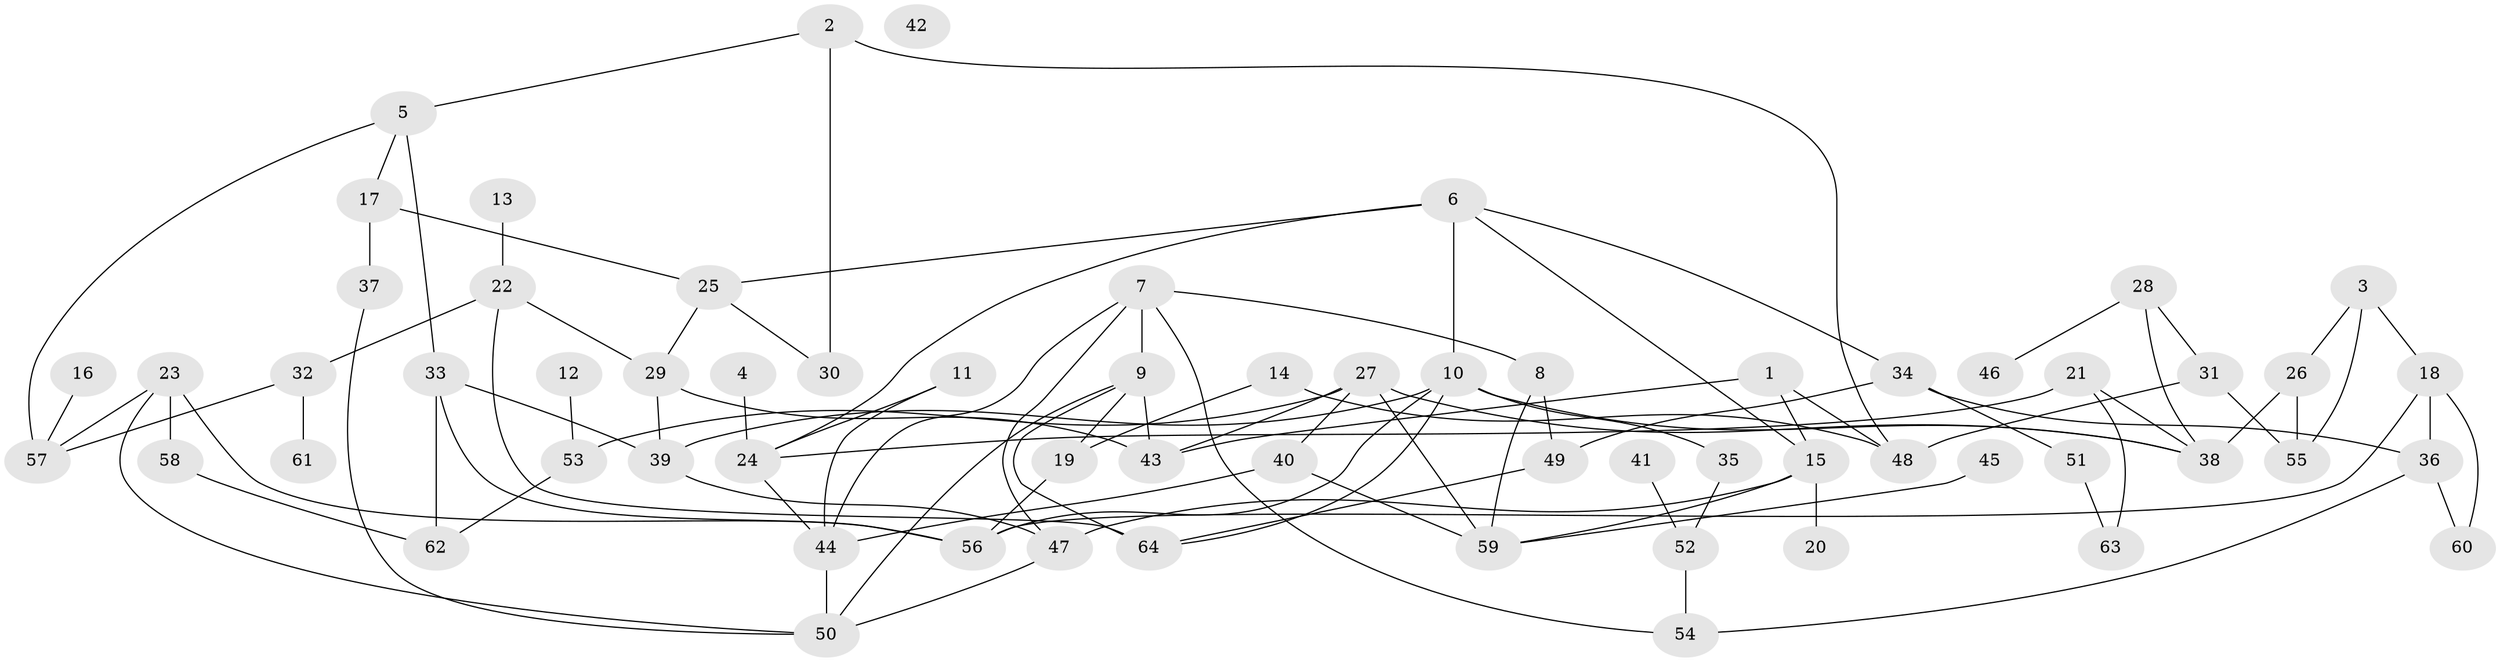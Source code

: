 // coarse degree distribution, {3: 0.2894736842105263, 4: 0.15789473684210525, 6: 0.10526315789473684, 7: 0.07894736842105263, 9: 0.02631578947368421, 2: 0.18421052631578946, 5: 0.10526315789473684, 1: 0.02631578947368421, 0: 0.02631578947368421}
// Generated by graph-tools (version 1.1) at 2025/23/03/03/25 07:23:29]
// undirected, 64 vertices, 101 edges
graph export_dot {
graph [start="1"]
  node [color=gray90,style=filled];
  1;
  2;
  3;
  4;
  5;
  6;
  7;
  8;
  9;
  10;
  11;
  12;
  13;
  14;
  15;
  16;
  17;
  18;
  19;
  20;
  21;
  22;
  23;
  24;
  25;
  26;
  27;
  28;
  29;
  30;
  31;
  32;
  33;
  34;
  35;
  36;
  37;
  38;
  39;
  40;
  41;
  42;
  43;
  44;
  45;
  46;
  47;
  48;
  49;
  50;
  51;
  52;
  53;
  54;
  55;
  56;
  57;
  58;
  59;
  60;
  61;
  62;
  63;
  64;
  1 -- 15;
  1 -- 43;
  1 -- 48;
  2 -- 5;
  2 -- 30;
  2 -- 48;
  3 -- 18;
  3 -- 26;
  3 -- 55;
  4 -- 24;
  5 -- 17;
  5 -- 33;
  5 -- 57;
  6 -- 10;
  6 -- 15;
  6 -- 24;
  6 -- 25;
  6 -- 34;
  7 -- 8;
  7 -- 9;
  7 -- 44;
  7 -- 47;
  7 -- 54;
  8 -- 49;
  8 -- 59;
  9 -- 19;
  9 -- 43;
  9 -- 50;
  9 -- 64;
  10 -- 35;
  10 -- 38;
  10 -- 39;
  10 -- 56;
  10 -- 64;
  11 -- 24;
  11 -- 44;
  12 -- 53;
  13 -- 22;
  14 -- 19;
  14 -- 48;
  15 -- 20;
  15 -- 47;
  15 -- 59;
  16 -- 57;
  17 -- 25;
  17 -- 37;
  18 -- 36;
  18 -- 56;
  18 -- 60;
  19 -- 56;
  21 -- 24;
  21 -- 38;
  21 -- 63;
  22 -- 29;
  22 -- 32;
  22 -- 64;
  23 -- 50;
  23 -- 56;
  23 -- 57;
  23 -- 58;
  24 -- 44;
  25 -- 29;
  25 -- 30;
  26 -- 38;
  26 -- 55;
  27 -- 38;
  27 -- 40;
  27 -- 43;
  27 -- 53;
  27 -- 59;
  28 -- 31;
  28 -- 38;
  28 -- 46;
  29 -- 39;
  29 -- 43;
  31 -- 48;
  31 -- 55;
  32 -- 57;
  32 -- 61;
  33 -- 39;
  33 -- 56;
  33 -- 62;
  34 -- 36;
  34 -- 49;
  34 -- 51;
  35 -- 52;
  36 -- 54;
  36 -- 60;
  37 -- 50;
  39 -- 47;
  40 -- 44;
  40 -- 59;
  41 -- 52;
  44 -- 50;
  45 -- 59;
  47 -- 50;
  49 -- 64;
  51 -- 63;
  52 -- 54;
  53 -- 62;
  58 -- 62;
}
